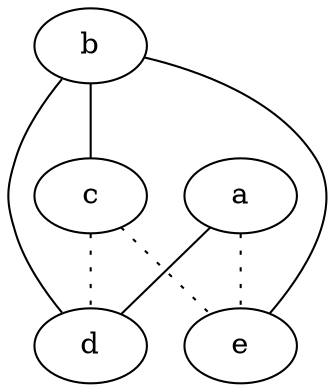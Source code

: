 graph {
a -- d;
a -- e [style=dotted];
b -- c;
b -- d;
b -- e;
c -- d [style=dotted];
c -- e [style=dotted];
}
